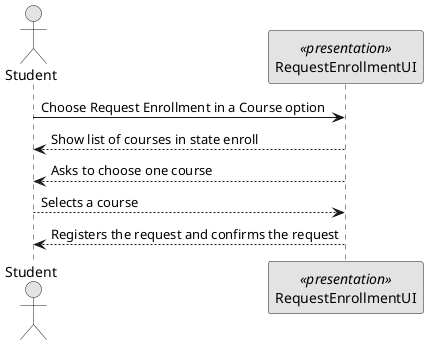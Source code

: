 @startuml
'https://plantuml.com/sequence-diagram

skinparam handwritten false
skinparam monochrome true
skinparam packageStyle rect
skinparam defaultFontName FG Virgil
skinparam shadowing false

actor Student as student
participant RequestEnrollmentUI as System <<presentation>>


student -> System: Choose Request Enrollment in a Course option
System --> student: Show list of courses in state enroll
System --> student: Asks to choose one course
student --> System: Selects a course
System --> student: Registers the request and confirms the request

@enduml